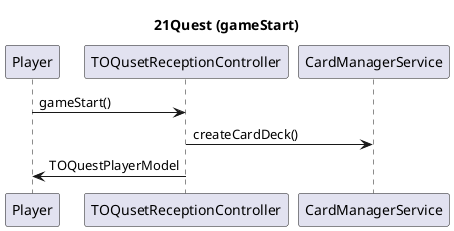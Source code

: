 @startuml
title 21Quest (gameStart)
Player -> TOQusetReceptionController: gameStart()
TOQusetReceptionController -> CardManagerService: createCardDeck()
Player <- TOQusetReceptionController: TOQuestPlayerModel
@enduml

@startuml
title 21Quest (gameContinue)
Player -> TOQusetReceptionController: gameContinue()
TOQusetReceptionController -> CardManagerService: createCardDeck()
Player <- TOQusetReceptionController: TOQuestPlayerModel
@enduml

@startuml
title 21Quest (gamefinish)
Player -> TOQusetReceptionController: gamefinish()
Player <- TOQusetReceptionController: String
@enduml

@startuml
title 21Quest (cardsDistribute)
Player -> TOQusetReceptionController: cardsDistribute()
TOQusetReceptionController -> BrackJackRuleService: cardsDistribute()
BrackJackRuleService -> CardManagerService: cardsDistribute(2) #Player
BrackJackRuleService <- CardManagerService: List<TOQuestCardsModel>
BrackJackRuleService -> CardManagerService: cardsDistribute(2) #Master
BrackJackRuleService <- CardManagerService: List<TOQuestCardsModel>
TOQusetReceptionController <- BrackJackRuleService: List<TOQuestBaseModel>
Player <- TOQusetReceptionController: List<TOQuestBaseModel>
@enduml

@startuml
title 21Quest (cardsRedistribute)
Player -> TOQusetReceptionController: cardsRedistribute()
TOQusetReceptionController -> BrackJackRuleService: cardsRedistribute()
BrackJackRuleService -> CardManagerService: cardsDistribute(1) #Player
BrackJackRuleService <- CardManagerService: List<TOQuestCardsModel>
BrackJackRuleService -> BrackJackRuleService: cardPointTally(),int
BrackJackRuleService -> BrackJackRuleService: isBurst(),boolean
TOQusetReceptionController <- BrackJackRuleService: TOQuestPlayerModel
Player <- TOQusetReceptionController: TOQuestPlayerModel
@enduml

@startuml
title 21Quest (cardsOpen)
Player -> TOQusetReceptionController: cardsOpen()
TOQusetReceptionController -> BrackJackRuleService: cardsRedistribute()
BrackJackRuleService -> CardManagerService: cardsDistribute(1) #Master
BrackJackRuleService <- CardManagerService: List<TOQuestCardsModel>
BrackJackRuleService -> BrackJackRuleService: cardPointTally(),int
BrackJackRuleService -> BrackJackRuleService: isBurst(),boolean
BrackJackRuleService -> BrackJackRuleService: isWinner(),boolean
BrackJackRuleService -> BrackJackRuleService: moneyCalc(),void
TOQusetReceptionController <- BrackJackRuleService: List<TOQuestBaseModel>
Player <- TOQusetReceptionController: List<TOQuestBaseModel>
@enduml


